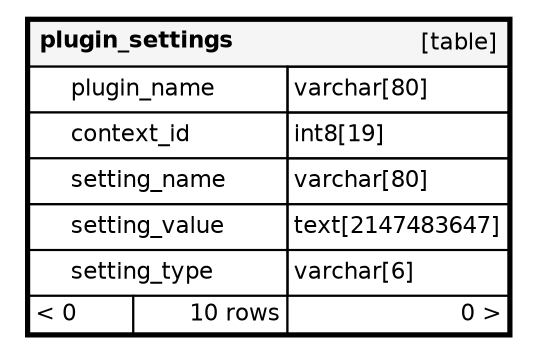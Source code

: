 digraph "plugin_settings" {
  graph [
    rankdir="RL"
    bgcolor="#ffffff"
    nodesep="0.18"
    ranksep="0.46"
    fontname="Helvetica"
    fontsize="11"
    ration="compress"
  ];
  node [
    fontname="Helvetica"
    fontsize="11"
    shape="plaintext"
  ];
  edge [
    arrowsize="0.8"
  ];
  "plugin_settings" [
   label=<
    <TABLE BORDER="2" CELLBORDER="1" CELLSPACING="0" BGCOLOR="#ffffff">
      <TR><TD COLSPAN="4"  BGCOLOR="#f5f5f5"><TABLE BORDER="0" CELLSPACING="0"><TR><TD ALIGN="LEFT"><B>plugin_settings</B></TD><TD ALIGN="RIGHT">[table]</TD></TR></TABLE></TD></TR>
      <TR><TD PORT="plugin_name" COLSPAN="2" BGCOLOR="#ffffff" ALIGN="LEFT"><TABLE BORDER="0" CELLSPACING="0" ALIGN="LEFT"><TR ALIGN="LEFT"><TD ALIGN="LEFT" FIXEDSIZE="TRUE" WIDTH="15" HEIGHT="16"></TD><TD ALIGN="LEFT" FIXEDSIZE="TRUE" WIDTH="103" HEIGHT="16">plugin_name</TD></TR></TABLE></TD><TD PORT="plugin_name.type" ALIGN="LEFT">varchar[80]</TD></TR>
      <TR><TD PORT="context_id" COLSPAN="2" BGCOLOR="#ffffff" ALIGN="LEFT"><TABLE BORDER="0" CELLSPACING="0" ALIGN="LEFT"><TR ALIGN="LEFT"><TD ALIGN="LEFT" FIXEDSIZE="TRUE" WIDTH="15" HEIGHT="16"></TD><TD ALIGN="LEFT" FIXEDSIZE="TRUE" WIDTH="103" HEIGHT="16">context_id</TD></TR></TABLE></TD><TD PORT="context_id.type" ALIGN="LEFT">int8[19]</TD></TR>
      <TR><TD PORT="setting_name" COLSPAN="2" BGCOLOR="#ffffff" ALIGN="LEFT"><TABLE BORDER="0" CELLSPACING="0" ALIGN="LEFT"><TR ALIGN="LEFT"><TD ALIGN="LEFT" FIXEDSIZE="TRUE" WIDTH="15" HEIGHT="16"></TD><TD ALIGN="LEFT" FIXEDSIZE="TRUE" WIDTH="103" HEIGHT="16">setting_name</TD></TR></TABLE></TD><TD PORT="setting_name.type" ALIGN="LEFT">varchar[80]</TD></TR>
      <TR><TD PORT="setting_value" COLSPAN="2" ALIGN="LEFT"><TABLE BORDER="0" CELLSPACING="0" ALIGN="LEFT"><TR ALIGN="LEFT"><TD ALIGN="LEFT" FIXEDSIZE="TRUE" WIDTH="15" HEIGHT="16"></TD><TD ALIGN="LEFT" FIXEDSIZE="TRUE" WIDTH="103" HEIGHT="16">setting_value</TD></TR></TABLE></TD><TD PORT="setting_value.type" ALIGN="LEFT">text[2147483647]</TD></TR>
      <TR><TD PORT="setting_type" COLSPAN="2" ALIGN="LEFT"><TABLE BORDER="0" CELLSPACING="0" ALIGN="LEFT"><TR ALIGN="LEFT"><TD ALIGN="LEFT" FIXEDSIZE="TRUE" WIDTH="15" HEIGHT="16"></TD><TD ALIGN="LEFT" FIXEDSIZE="TRUE" WIDTH="103" HEIGHT="16">setting_type</TD></TR></TABLE></TD><TD PORT="setting_type.type" ALIGN="LEFT">varchar[6]</TD></TR>
      <TR><TD ALIGN="LEFT" BGCOLOR="#ffffff">&lt; 0</TD><TD ALIGN="RIGHT" BGCOLOR="#ffffff">10 rows</TD><TD ALIGN="RIGHT" BGCOLOR="#ffffff">0 &gt;</TD></TR>
    </TABLE>>
    URL="tables/plugin_settings.html"
    target="_top"
    tooltip="plugin_settings"
  ];
}
